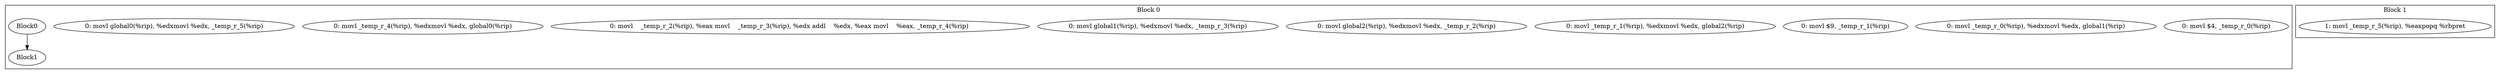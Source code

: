 digraph CFG {
	subgraph cluster_0 {
		label="Block 0";
		"0x56473b2d1910" [label="0: movl $4, _temp_r_0(%rip)"];
		"0x56473b2d1940" [label="0: movl _temp_r_0(%rip), %edxmovl %edx, global1(%rip)"];
		"0x56473b2d1970" [label="0: movl $9, _temp_r_1(%rip)"];
		"0x56473b2d19a0" [label="0: movl _temp_r_1(%rip), %edxmovl %edx, global2(%rip)"];
		"0x56473b2d19d0" [label="0: movl global2(%rip), %edxmovl %edx, _temp_r_2(%rip)"];
		"0x56473b2d1a00" [label="0: movl global1(%rip), %edxmovl %edx, _temp_r_3(%rip)"];
		"0x56473b2d1a30" [label="0: movl    _temp_r_2(%rip), %eax movl    _temp_r_3(%rip), %edx addl    %edx, %eax movl    %eax, _temp_r_4(%rip) "];
		"0x56473b2d1a60" [label="0: movl _temp_r_4(%rip), %edxmovl %edx, global0(%rip)"];
		"0x56473b2d1a90" [label="0: movl global0(%rip), %edxmovl %edx, _temp_r_5(%rip)"];
		"Block0" -> "Block1";
	}
	subgraph cluster_1 {
		label="Block 1";
		"0x56473b2d1ac0" [label="1: movl _temp_r_5(%rip), %eaxpopq %rbpret"];
	}
}
